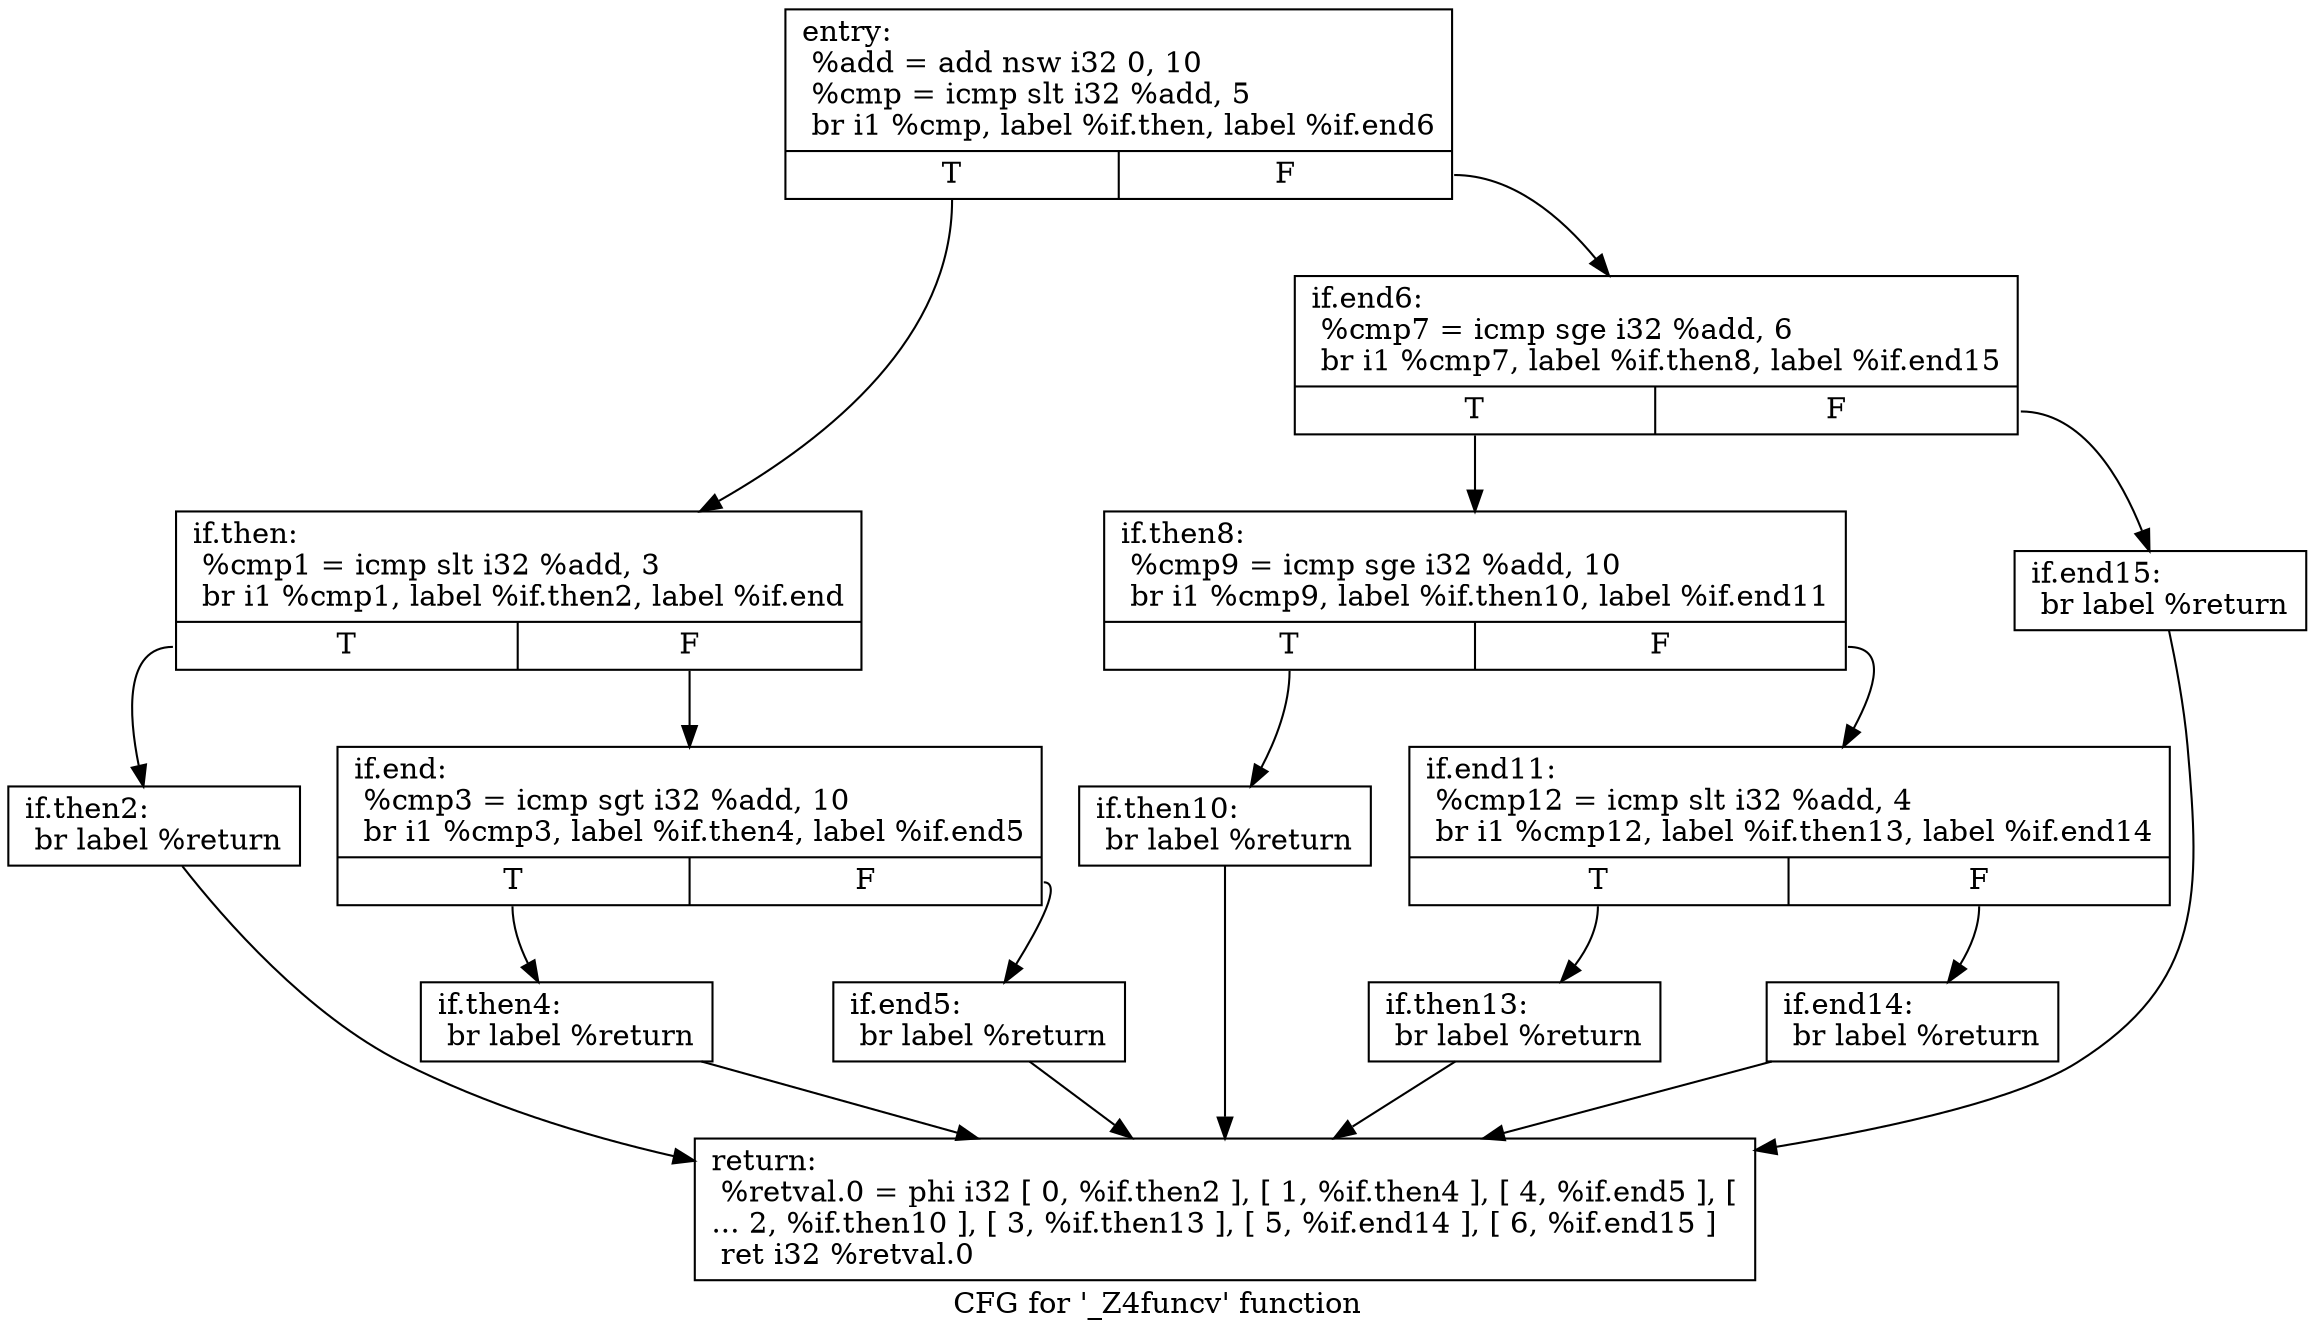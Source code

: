 digraph "CFG for '_Z4funcv' function" {
	label="CFG for '_Z4funcv' function";

	Node0x5584da207620 [shape=record,label="{entry:\l  %add = add nsw i32 0, 10\l  %cmp = icmp slt i32 %add, 5\l  br i1 %cmp, label %if.then, label %if.end6\l|{<s0>T|<s1>F}}"];
	Node0x5584da207620:s0 -> Node0x5584da207f70;
	Node0x5584da207620:s1 -> Node0x5584da207fe0;
	Node0x5584da207f70 [shape=record,label="{if.then:                                          \l  %cmp1 = icmp slt i32 %add, 3\l  br i1 %cmp1, label %if.then2, label %if.end\l|{<s0>T|<s1>F}}"];
	Node0x5584da207f70:s0 -> Node0x5584da208200;
	Node0x5584da207f70:s1 -> Node0x5584da208280;
	Node0x5584da208200 [shape=record,label="{if.then2:                                         \l  br label %return\l}"];
	Node0x5584da208200 -> Node0x5584da2083e0;
	Node0x5584da208280 [shape=record,label="{if.end:                                           \l  %cmp3 = icmp sgt i32 %add, 10\l  br i1 %cmp3, label %if.then4, label %if.end5\l|{<s0>T|<s1>F}}"];
	Node0x5584da208280:s0 -> Node0x5584da208540;
	Node0x5584da208280:s1 -> Node0x5584da2085c0;
	Node0x5584da208540 [shape=record,label="{if.then4:                                         \l  br label %return\l}"];
	Node0x5584da208540 -> Node0x5584da2083e0;
	Node0x5584da2085c0 [shape=record,label="{if.end5:                                          \l  br label %return\l}"];
	Node0x5584da2085c0 -> Node0x5584da2083e0;
	Node0x5584da207fe0 [shape=record,label="{if.end6:                                          \l  %cmp7 = icmp sge i32 %add, 6\l  br i1 %cmp7, label %if.then8, label %if.end15\l|{<s0>T|<s1>F}}"];
	Node0x5584da207fe0:s0 -> Node0x5584da208980;
	Node0x5584da207fe0:s1 -> Node0x5584da208a00;
	Node0x5584da208980 [shape=record,label="{if.then8:                                         \l  %cmp9 = icmp sge i32 %add, 10\l  br i1 %cmp9, label %if.then10, label %if.end11\l|{<s0>T|<s1>F}}"];
	Node0x5584da208980:s0 -> Node0x5584da208c00;
	Node0x5584da208980:s1 -> Node0x5584da208c80;
	Node0x5584da208c00 [shape=record,label="{if.then10:                                        \l  br label %return\l}"];
	Node0x5584da208c00 -> Node0x5584da2083e0;
	Node0x5584da208c80 [shape=record,label="{if.end11:                                         \l  %cmp12 = icmp slt i32 %add, 4\l  br i1 %cmp12, label %if.then13, label %if.end14\l|{<s0>T|<s1>F}}"];
	Node0x5584da208c80:s0 -> Node0x5584da208eb0;
	Node0x5584da208c80:s1 -> Node0x5584da208f30;
	Node0x5584da208eb0 [shape=record,label="{if.then13:                                        \l  br label %return\l}"];
	Node0x5584da208eb0 -> Node0x5584da2083e0;
	Node0x5584da208f30 [shape=record,label="{if.end14:                                         \l  br label %return\l}"];
	Node0x5584da208f30 -> Node0x5584da2083e0;
	Node0x5584da208a00 [shape=record,label="{if.end15:                                         \l  br label %return\l}"];
	Node0x5584da208a00 -> Node0x5584da2083e0;
	Node0x5584da2083e0 [shape=record,label="{return:                                           \l  %retval.0 = phi i32 [ 0, %if.then2 ], [ 1, %if.then4 ], [ 4, %if.end5 ], [\l... 2, %if.then10 ], [ 3, %if.then13 ], [ 5, %if.end14 ], [ 6, %if.end15 ]\l  ret i32 %retval.0\l}"];
}
